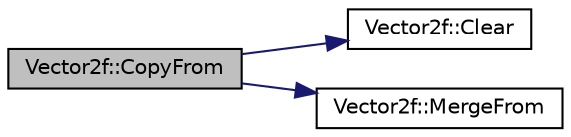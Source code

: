 digraph "Vector2f::CopyFrom"
{
 // INTERACTIVE_SVG=YES
  edge [fontname="Helvetica",fontsize="10",labelfontname="Helvetica",labelfontsize="10"];
  node [fontname="Helvetica",fontsize="10",shape=record];
  rankdir="LR";
  Node1 [label="Vector2f::CopyFrom",height=0.2,width=0.4,color="black", fillcolor="grey75", style="filled", fontcolor="black"];
  Node1 -> Node2 [color="midnightblue",fontsize="10",style="solid",fontname="Helvetica"];
  Node2 [label="Vector2f::Clear",height=0.2,width=0.4,color="black", fillcolor="white", style="filled",URL="$da/dc2/class_vector2f.html#aba8accd8cd62c61d378a947f6612ab1f"];
  Node1 -> Node3 [color="midnightblue",fontsize="10",style="solid",fontname="Helvetica"];
  Node3 [label="Vector2f::MergeFrom",height=0.2,width=0.4,color="black", fillcolor="white", style="filled",URL="$da/dc2/class_vector2f.html#aeeaabdff4b81f54332f416925696bf36"];
}
